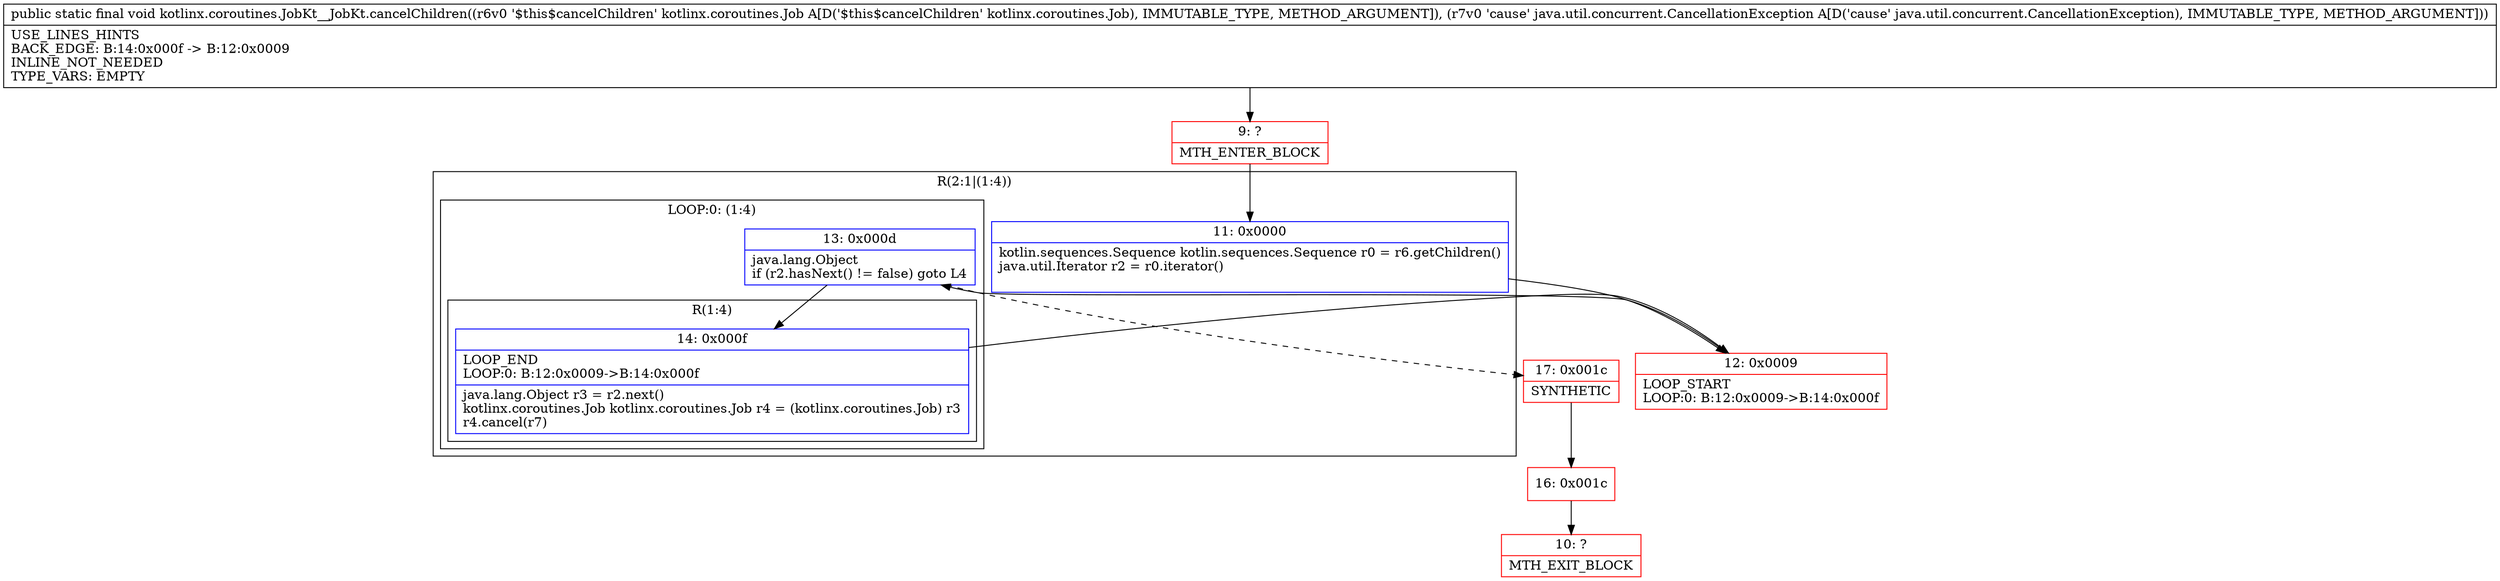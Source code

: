 digraph "CFG forkotlinx.coroutines.JobKt__JobKt.cancelChildren(Lkotlinx\/coroutines\/Job;Ljava\/util\/concurrent\/CancellationException;)V" {
subgraph cluster_Region_693824810 {
label = "R(2:1|(1:4))";
node [shape=record,color=blue];
Node_11 [shape=record,label="{11\:\ 0x0000|kotlin.sequences.Sequence kotlin.sequences.Sequence r0 = r6.getChildren()\ljava.util.Iterator r2 = r0.iterator()\l\l}"];
subgraph cluster_LoopRegion_2046624652 {
label = "LOOP:0: (1:4)";
node [shape=record,color=blue];
Node_13 [shape=record,label="{13\:\ 0x000d|java.lang.Object \lif (r2.hasNext() != false) goto L4\l}"];
subgraph cluster_Region_1946942743 {
label = "R(1:4)";
node [shape=record,color=blue];
Node_14 [shape=record,label="{14\:\ 0x000f|LOOP_END\lLOOP:0: B:12:0x0009\-\>B:14:0x000f\l|java.lang.Object r3 = r2.next()\lkotlinx.coroutines.Job kotlinx.coroutines.Job r4 = (kotlinx.coroutines.Job) r3\lr4.cancel(r7)\l}"];
}
}
}
Node_9 [shape=record,color=red,label="{9\:\ ?|MTH_ENTER_BLOCK\l}"];
Node_12 [shape=record,color=red,label="{12\:\ 0x0009|LOOP_START\lLOOP:0: B:12:0x0009\-\>B:14:0x000f\l}"];
Node_17 [shape=record,color=red,label="{17\:\ 0x001c|SYNTHETIC\l}"];
Node_16 [shape=record,color=red,label="{16\:\ 0x001c}"];
Node_10 [shape=record,color=red,label="{10\:\ ?|MTH_EXIT_BLOCK\l}"];
MethodNode[shape=record,label="{public static final void kotlinx.coroutines.JobKt__JobKt.cancelChildren((r6v0 '$this$cancelChildren' kotlinx.coroutines.Job A[D('$this$cancelChildren' kotlinx.coroutines.Job), IMMUTABLE_TYPE, METHOD_ARGUMENT]), (r7v0 'cause' java.util.concurrent.CancellationException A[D('cause' java.util.concurrent.CancellationException), IMMUTABLE_TYPE, METHOD_ARGUMENT]))  | USE_LINES_HINTS\lBACK_EDGE: B:14:0x000f \-\> B:12:0x0009\lINLINE_NOT_NEEDED\lTYPE_VARS: EMPTY\l}"];
MethodNode -> Node_9;Node_11 -> Node_12;
Node_13 -> Node_14;
Node_13 -> Node_17[style=dashed];
Node_14 -> Node_12;
Node_9 -> Node_11;
Node_12 -> Node_13;
Node_17 -> Node_16;
Node_16 -> Node_10;
}

